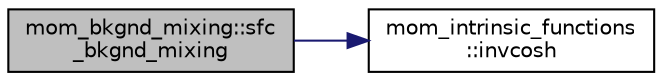 digraph "mom_bkgnd_mixing::sfc_bkgnd_mixing"
{
 // INTERACTIVE_SVG=YES
 // LATEX_PDF_SIZE
  edge [fontname="Helvetica",fontsize="10",labelfontname="Helvetica",labelfontsize="10"];
  node [fontname="Helvetica",fontsize="10",shape=record];
  rankdir="LR";
  Node1 [label="mom_bkgnd_mixing::sfc\l_bkgnd_mixing",height=0.2,width=0.4,color="black", fillcolor="grey75", style="filled", fontcolor="black",tooltip="Get surface vertical background diffusivities/viscosities."];
  Node1 -> Node2 [color="midnightblue",fontsize="10",style="solid",fontname="Helvetica"];
  Node2 [label="mom_intrinsic_functions\l::invcosh",height=0.2,width=0.4,color="black", fillcolor="white", style="filled",URL="$namespacemom__intrinsic__functions.html#a8c2f5945631280be41cfa981515e63fc",tooltip="Evaluate the inverse cosh, either using a math library or an equivalent expression."];
}

